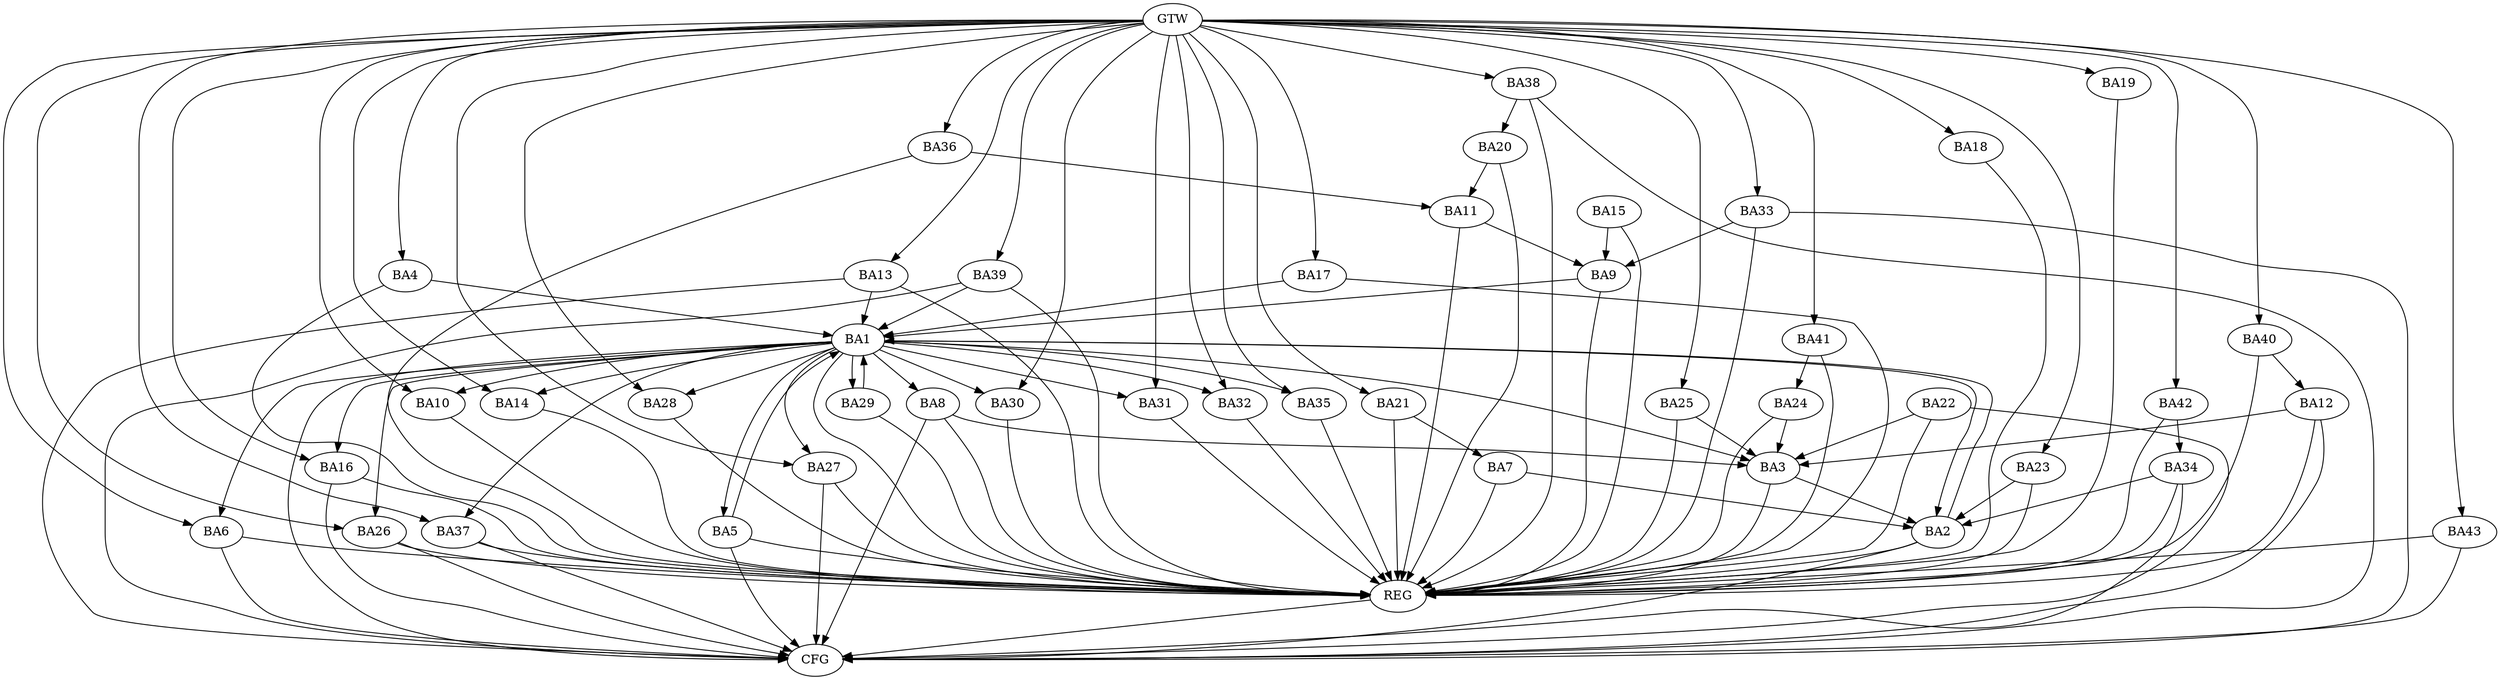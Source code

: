strict digraph G {
  BA1 [ label="BA1" ];
  BA2 [ label="BA2" ];
  BA3 [ label="BA3" ];
  BA4 [ label="BA4" ];
  BA5 [ label="BA5" ];
  BA6 [ label="BA6" ];
  BA7 [ label="BA7" ];
  BA8 [ label="BA8" ];
  BA9 [ label="BA9" ];
  BA10 [ label="BA10" ];
  BA11 [ label="BA11" ];
  BA12 [ label="BA12" ];
  BA13 [ label="BA13" ];
  BA14 [ label="BA14" ];
  BA15 [ label="BA15" ];
  BA16 [ label="BA16" ];
  BA17 [ label="BA17" ];
  BA18 [ label="BA18" ];
  BA19 [ label="BA19" ];
  BA20 [ label="BA20" ];
  BA21 [ label="BA21" ];
  BA22 [ label="BA22" ];
  BA23 [ label="BA23" ];
  BA24 [ label="BA24" ];
  BA25 [ label="BA25" ];
  BA26 [ label="BA26" ];
  BA27 [ label="BA27" ];
  BA28 [ label="BA28" ];
  BA29 [ label="BA29" ];
  BA30 [ label="BA30" ];
  BA31 [ label="BA31" ];
  BA32 [ label="BA32" ];
  BA33 [ label="BA33" ];
  BA34 [ label="BA34" ];
  BA35 [ label="BA35" ];
  BA36 [ label="BA36" ];
  BA37 [ label="BA37" ];
  BA38 [ label="BA38" ];
  BA39 [ label="BA39" ];
  BA40 [ label="BA40" ];
  BA41 [ label="BA41" ];
  BA42 [ label="BA42" ];
  BA43 [ label="BA43" ];
  GTW [ label="GTW" ];
  REG [ label="REG" ];
  CFG [ label="CFG" ];
  BA1 -> BA2;
  BA2 -> BA1;
  BA3 -> BA2;
  BA4 -> BA1;
  BA5 -> BA1;
  BA7 -> BA2;
  BA8 -> BA3;
  BA9 -> BA1;
  BA11 -> BA9;
  BA12 -> BA3;
  BA13 -> BA1;
  BA15 -> BA9;
  BA17 -> BA1;
  BA20 -> BA11;
  BA21 -> BA7;
  BA22 -> BA3;
  BA23 -> BA2;
  BA24 -> BA3;
  BA25 -> BA3;
  BA29 -> BA1;
  BA33 -> BA9;
  BA34 -> BA2;
  BA36 -> BA11;
  BA38 -> BA20;
  BA39 -> BA1;
  BA40 -> BA12;
  BA41 -> BA24;
  BA42 -> BA34;
  GTW -> BA4;
  GTW -> BA6;
  GTW -> BA10;
  GTW -> BA13;
  GTW -> BA14;
  GTW -> BA16;
  GTW -> BA17;
  GTW -> BA18;
  GTW -> BA19;
  GTW -> BA21;
  GTW -> BA23;
  GTW -> BA25;
  GTW -> BA26;
  GTW -> BA27;
  GTW -> BA28;
  GTW -> BA30;
  GTW -> BA31;
  GTW -> BA32;
  GTW -> BA33;
  GTW -> BA35;
  GTW -> BA36;
  GTW -> BA37;
  GTW -> BA38;
  GTW -> BA39;
  GTW -> BA40;
  GTW -> BA41;
  GTW -> BA42;
  GTW -> BA43;
  BA1 -> REG;
  BA2 -> REG;
  BA3 -> REG;
  BA4 -> REG;
  BA5 -> REG;
  BA6 -> REG;
  BA7 -> REG;
  BA8 -> REG;
  BA9 -> REG;
  BA10 -> REG;
  BA11 -> REG;
  BA12 -> REG;
  BA13 -> REG;
  BA14 -> REG;
  BA15 -> REG;
  BA16 -> REG;
  BA17 -> REG;
  BA18 -> REG;
  BA19 -> REG;
  BA20 -> REG;
  BA21 -> REG;
  BA22 -> REG;
  BA23 -> REG;
  BA24 -> REG;
  BA25 -> REG;
  BA26 -> REG;
  BA27 -> REG;
  BA28 -> REG;
  BA29 -> REG;
  BA30 -> REG;
  BA31 -> REG;
  BA32 -> REG;
  BA33 -> REG;
  BA34 -> REG;
  BA35 -> REG;
  BA36 -> REG;
  BA37 -> REG;
  BA38 -> REG;
  BA39 -> REG;
  BA40 -> REG;
  BA41 -> REG;
  BA42 -> REG;
  BA43 -> REG;
  BA16 -> CFG;
  BA39 -> CFG;
  BA33 -> CFG;
  BA38 -> CFG;
  BA27 -> CFG;
  BA34 -> CFG;
  BA2 -> CFG;
  BA5 -> CFG;
  BA26 -> CFG;
  BA6 -> CFG;
  BA13 -> CFG;
  BA22 -> CFG;
  BA43 -> CFG;
  BA1 -> CFG;
  BA8 -> CFG;
  BA37 -> CFG;
  BA12 -> CFG;
  REG -> CFG;
  BA1 -> BA27;
  BA1 -> BA3;
  BA1 -> BA32;
  BA1 -> BA14;
  BA1 -> BA8;
  BA1 -> BA16;
  BA1 -> BA30;
  BA1 -> BA29;
  BA1 -> BA10;
  BA1 -> BA37;
  BA1 -> BA6;
  BA1 -> BA28;
  BA1 -> BA26;
  BA1 -> BA35;
  BA1 -> BA31;
  BA1 -> BA5;
}
